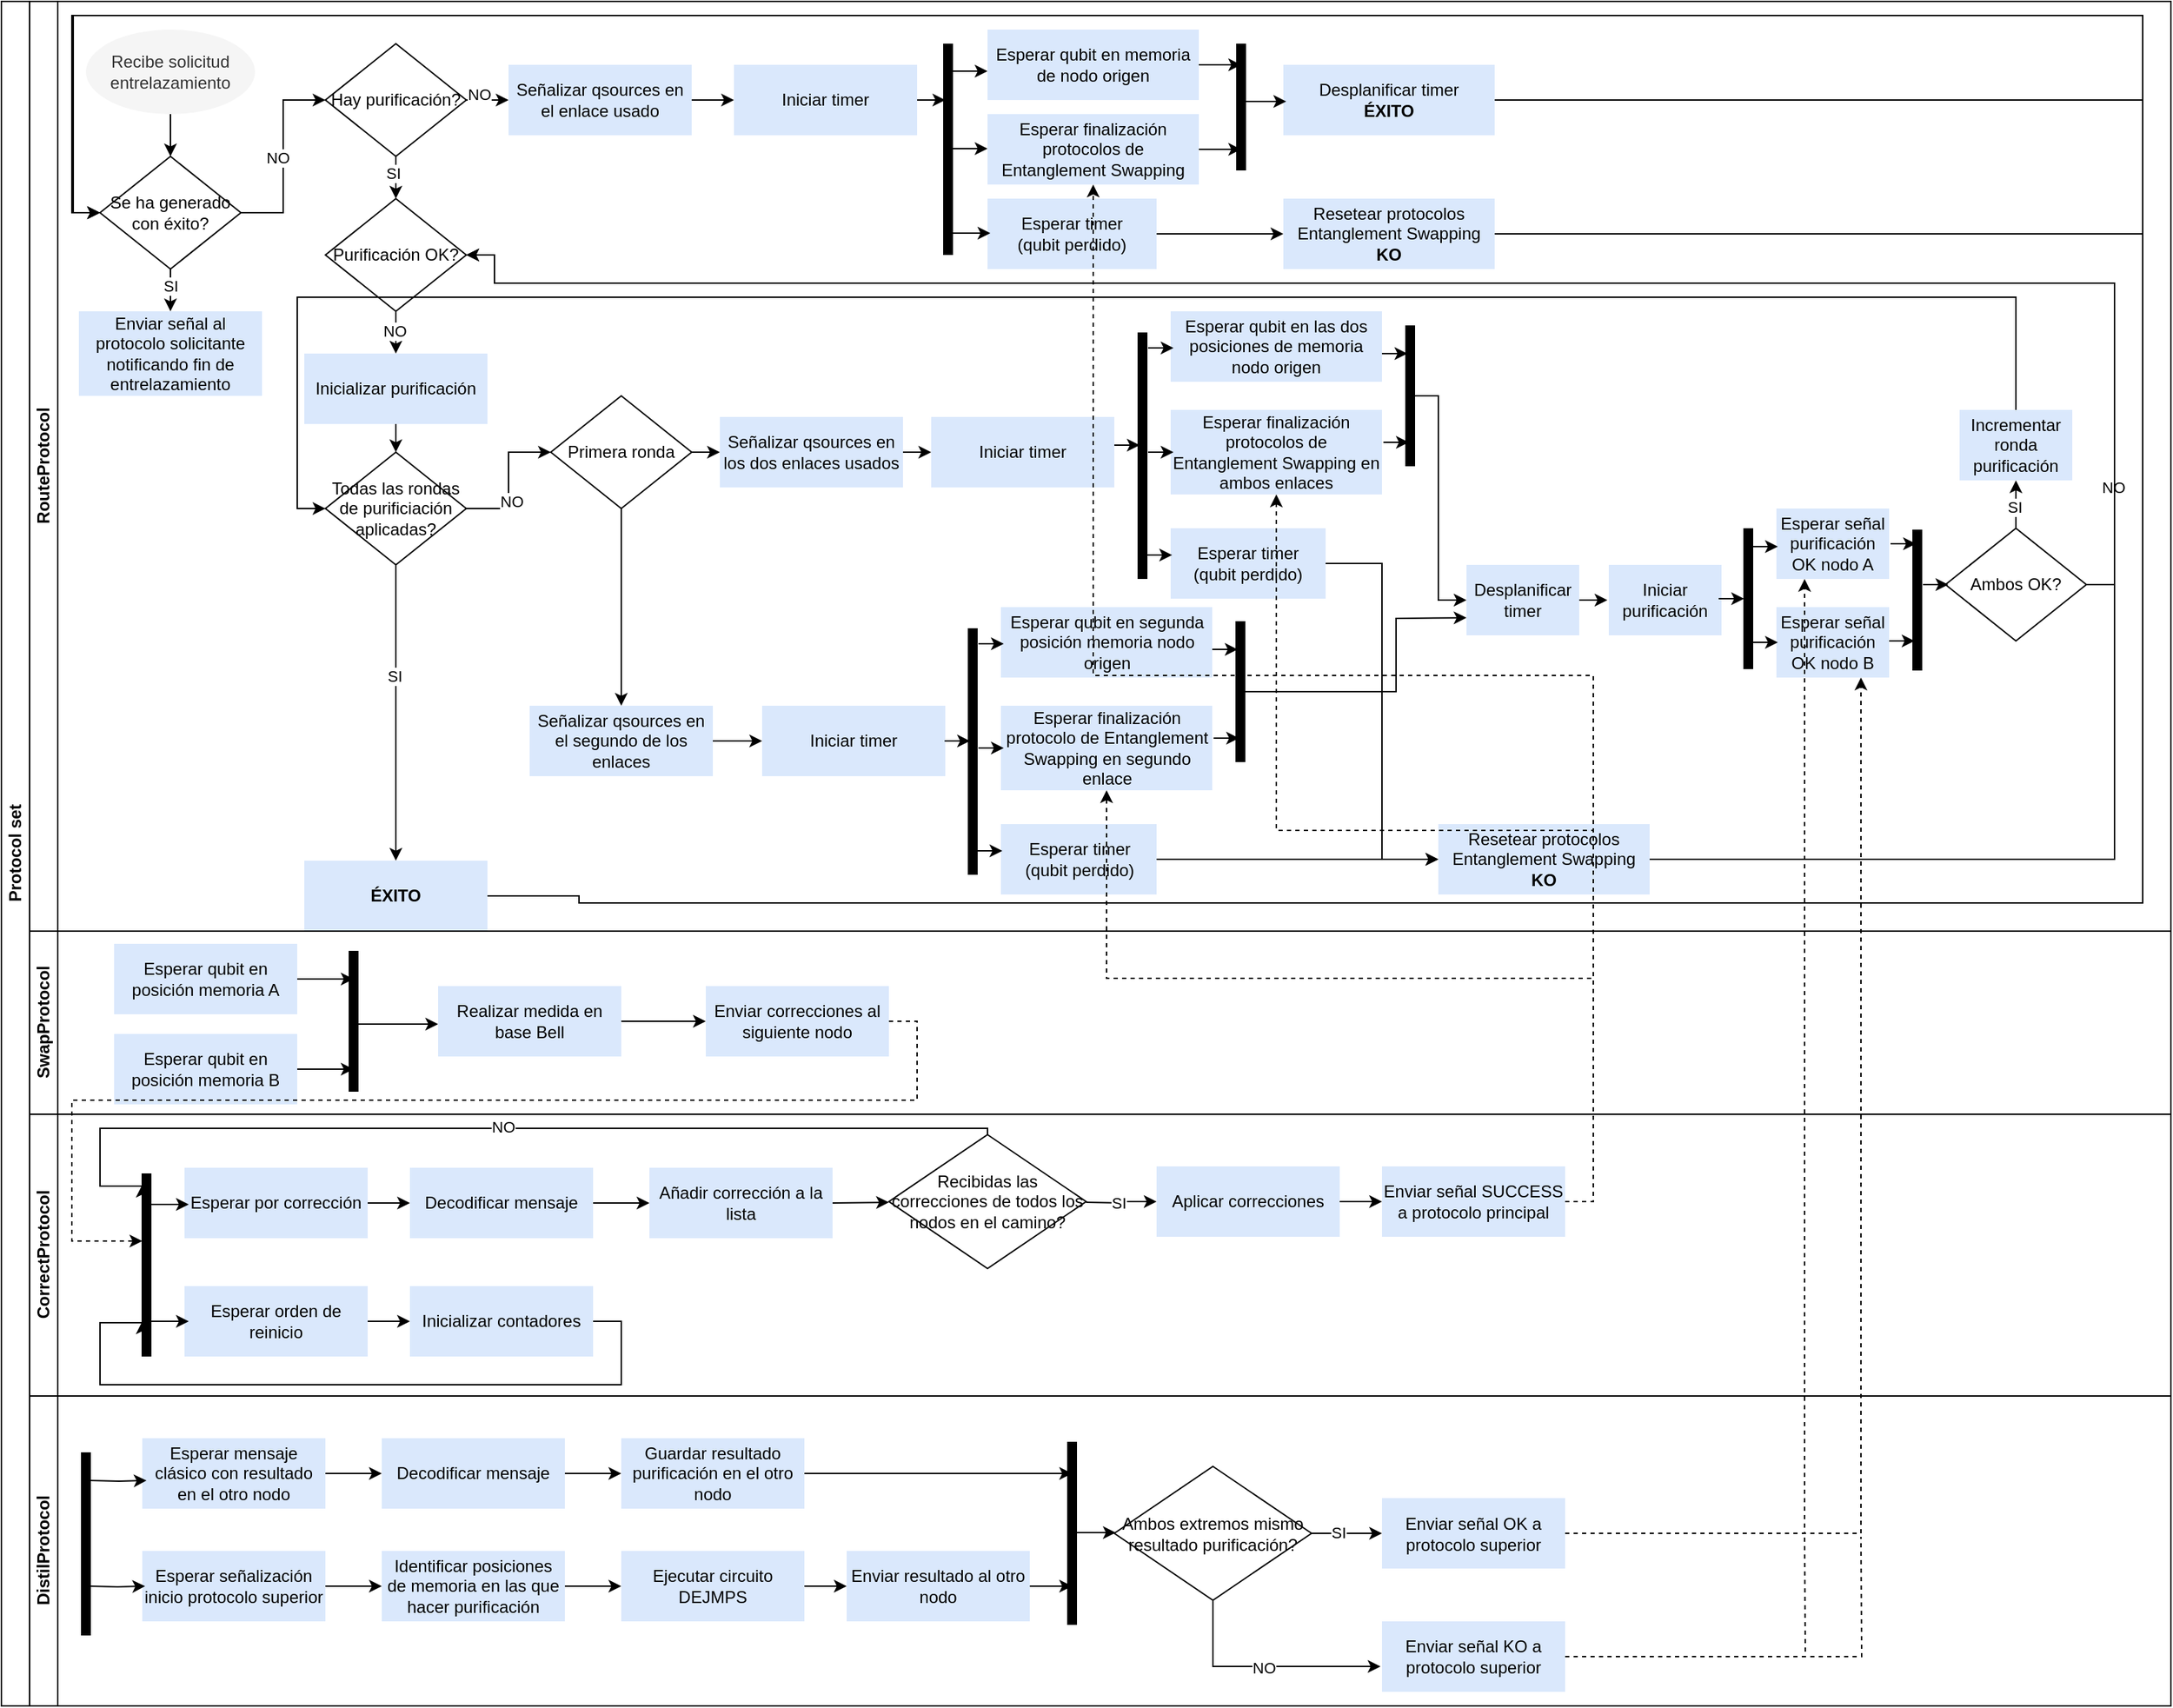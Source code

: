<mxfile version="24.2.5" type="device">
  <diagram id="prtHgNgQTEPvFCAcTncT" name="Page-1">
    <mxGraphModel dx="792" dy="436" grid="1" gridSize="10" guides="1" tooltips="1" connect="1" arrows="1" fold="1" page="1" pageScale="1" pageWidth="827" pageHeight="583" math="0" shadow="0">
      <root>
        <mxCell id="0" />
        <mxCell id="1" parent="0" />
        <mxCell id="dNxyNK7c78bLwvsdeMH5-19" value="Protocol set" style="swimlane;html=1;childLayout=stackLayout;resizeParent=1;resizeParentMax=0;horizontal=0;startSize=20;horizontalStack=0;" parent="1" vertex="1">
          <mxGeometry x="20" y="40" width="1540" height="1210" as="geometry" />
        </mxCell>
        <mxCell id="dNxyNK7c78bLwvsdeMH5-20" value="RouteProtocol" style="swimlane;html=1;startSize=20;horizontal=0;" parent="dNxyNK7c78bLwvsdeMH5-19" vertex="1">
          <mxGeometry x="20" width="1520" height="660" as="geometry" />
        </mxCell>
        <mxCell id="uxoR7KKcsmskzT3cxDC0-7" style="edgeStyle=orthogonalEdgeStyle;rounded=0;orthogonalLoop=1;jettySize=auto;html=1;exitX=0.5;exitY=1;exitDx=0;exitDy=0;entryX=0.5;entryY=0;entryDx=0;entryDy=0;" parent="dNxyNK7c78bLwvsdeMH5-20" source="uxoR7KKcsmskzT3cxDC0-2" target="uxoR7KKcsmskzT3cxDC0-3" edge="1">
          <mxGeometry relative="1" as="geometry" />
        </mxCell>
        <mxCell id="uxoR7KKcsmskzT3cxDC0-2" value="Recibe solicitud entrelazamiento" style="ellipse;whiteSpace=wrap;html=1;fillColor=#f5f5f5;fontColor=#333333;strokeColor=none;" parent="dNxyNK7c78bLwvsdeMH5-20" vertex="1">
          <mxGeometry x="40" y="20" width="120" height="60" as="geometry" />
        </mxCell>
        <mxCell id="uxoR7KKcsmskzT3cxDC0-8" style="edgeStyle=orthogonalEdgeStyle;rounded=0;orthogonalLoop=1;jettySize=auto;html=1;exitX=0.5;exitY=1;exitDx=0;exitDy=0;entryX=0.5;entryY=0;entryDx=0;entryDy=0;" parent="dNxyNK7c78bLwvsdeMH5-20" source="uxoR7KKcsmskzT3cxDC0-3" target="uxoR7KKcsmskzT3cxDC0-5" edge="1">
          <mxGeometry relative="1" as="geometry" />
        </mxCell>
        <mxCell id="uxoR7KKcsmskzT3cxDC0-10" value="SI" style="edgeLabel;html=1;align=center;verticalAlign=middle;resizable=0;points=[];" parent="uxoR7KKcsmskzT3cxDC0-8" vertex="1" connectable="0">
          <mxGeometry x="-0.2" relative="1" as="geometry">
            <mxPoint as="offset" />
          </mxGeometry>
        </mxCell>
        <mxCell id="uxoR7KKcsmskzT3cxDC0-12" style="edgeStyle=orthogonalEdgeStyle;rounded=0;orthogonalLoop=1;jettySize=auto;html=1;exitX=1;exitY=0.5;exitDx=0;exitDy=0;entryX=0;entryY=0.5;entryDx=0;entryDy=0;" parent="dNxyNK7c78bLwvsdeMH5-20" source="uxoR7KKcsmskzT3cxDC0-3" target="uxoR7KKcsmskzT3cxDC0-11" edge="1">
          <mxGeometry relative="1" as="geometry" />
        </mxCell>
        <mxCell id="YCYR--5UvWssGOz1ZPHV-1" value="NO" style="edgeLabel;html=1;align=center;verticalAlign=middle;resizable=0;points=[];" vertex="1" connectable="0" parent="uxoR7KKcsmskzT3cxDC0-12">
          <mxGeometry x="-0.014" y="4" relative="1" as="geometry">
            <mxPoint as="offset" />
          </mxGeometry>
        </mxCell>
        <mxCell id="uxoR7KKcsmskzT3cxDC0-3" value="Se ha generado con éxito?" style="rhombus;whiteSpace=wrap;html=1;fontFamily=Helvetica;fontSize=12;fontColor=#000000;align=center;" parent="dNxyNK7c78bLwvsdeMH5-20" vertex="1">
          <mxGeometry x="50" y="110" width="100" height="80" as="geometry" />
        </mxCell>
        <mxCell id="uxoR7KKcsmskzT3cxDC0-5" value="Enviar señal al protocolo solicitante notificando fin de entrelazamiento" style="rounded=0;whiteSpace=wrap;html=1;fillColor=#dae8fc;strokeColor=none;" parent="dNxyNK7c78bLwvsdeMH5-20" vertex="1">
          <mxGeometry x="35" y="220" width="130" height="60" as="geometry" />
        </mxCell>
        <mxCell id="uxoR7KKcsmskzT3cxDC0-14" style="edgeStyle=orthogonalEdgeStyle;rounded=0;orthogonalLoop=1;jettySize=auto;html=1;exitX=1;exitY=0.5;exitDx=0;exitDy=0;entryX=0;entryY=0.5;entryDx=0;entryDy=0;" parent="dNxyNK7c78bLwvsdeMH5-20" source="uxoR7KKcsmskzT3cxDC0-11" target="uxoR7KKcsmskzT3cxDC0-13" edge="1">
          <mxGeometry relative="1" as="geometry" />
        </mxCell>
        <mxCell id="uxoR7KKcsmskzT3cxDC0-15" value="NO" style="edgeLabel;html=1;align=center;verticalAlign=middle;resizable=0;points=[];" parent="uxoR7KKcsmskzT3cxDC0-14" vertex="1" connectable="0">
          <mxGeometry x="-0.4" y="4" relative="1" as="geometry">
            <mxPoint as="offset" />
          </mxGeometry>
        </mxCell>
        <mxCell id="uxoR7KKcsmskzT3cxDC0-60" style="edgeStyle=orthogonalEdgeStyle;rounded=0;orthogonalLoop=1;jettySize=auto;html=1;exitX=0.5;exitY=1;exitDx=0;exitDy=0;entryX=0.5;entryY=0;entryDx=0;entryDy=0;" parent="dNxyNK7c78bLwvsdeMH5-20" source="uxoR7KKcsmskzT3cxDC0-11" target="uxoR7KKcsmskzT3cxDC0-59" edge="1">
          <mxGeometry relative="1" as="geometry" />
        </mxCell>
        <mxCell id="uxoR7KKcsmskzT3cxDC0-61" value="SI" style="edgeLabel;html=1;align=center;verticalAlign=middle;resizable=0;points=[];" parent="uxoR7KKcsmskzT3cxDC0-60" vertex="1" connectable="0">
          <mxGeometry x="-0.2" y="-2" relative="1" as="geometry">
            <mxPoint as="offset" />
          </mxGeometry>
        </mxCell>
        <mxCell id="uxoR7KKcsmskzT3cxDC0-11" value="Hay purificación?" style="rhombus;whiteSpace=wrap;html=1;fontFamily=Helvetica;fontSize=12;fontColor=#000000;align=center;" parent="dNxyNK7c78bLwvsdeMH5-20" vertex="1">
          <mxGeometry x="210" y="30" width="100" height="80" as="geometry" />
        </mxCell>
        <mxCell id="uxoR7KKcsmskzT3cxDC0-48" style="edgeStyle=orthogonalEdgeStyle;rounded=0;orthogonalLoop=1;jettySize=auto;html=1;exitX=1;exitY=0.5;exitDx=0;exitDy=0;entryX=0;entryY=0.5;entryDx=0;entryDy=0;" parent="dNxyNK7c78bLwvsdeMH5-20" source="uxoR7KKcsmskzT3cxDC0-13" target="uxoR7KKcsmskzT3cxDC0-43" edge="1">
          <mxGeometry relative="1" as="geometry" />
        </mxCell>
        <mxCell id="uxoR7KKcsmskzT3cxDC0-13" value="Señalizar qsources en el enlace usado" style="rounded=0;whiteSpace=wrap;html=1;fillColor=#dae8fc;strokeColor=none;" parent="dNxyNK7c78bLwvsdeMH5-20" vertex="1">
          <mxGeometry x="340" y="45" width="130" height="50" as="geometry" />
        </mxCell>
        <mxCell id="uxoR7KKcsmskzT3cxDC0-51" style="edgeStyle=orthogonalEdgeStyle;rounded=0;orthogonalLoop=1;jettySize=auto;html=1;exitX=1;exitY=0.5;exitDx=0;exitDy=0;" parent="dNxyNK7c78bLwvsdeMH5-20" source="uxoR7KKcsmskzT3cxDC0-16" edge="1">
          <mxGeometry relative="1" as="geometry">
            <mxPoint x="860" y="45" as="targetPoint" />
          </mxGeometry>
        </mxCell>
        <mxCell id="uxoR7KKcsmskzT3cxDC0-16" value="Esperar qubit en memoria de nodo origen" style="rounded=0;whiteSpace=wrap;html=1;fillColor=#dae8fc;strokeColor=none;" parent="dNxyNK7c78bLwvsdeMH5-20" vertex="1">
          <mxGeometry x="680" y="20" width="150" height="50" as="geometry" />
        </mxCell>
        <mxCell id="uxoR7KKcsmskzT3cxDC0-52" style="edgeStyle=orthogonalEdgeStyle;rounded=0;orthogonalLoop=1;jettySize=auto;html=1;exitX=1;exitY=0.5;exitDx=0;exitDy=0;" parent="dNxyNK7c78bLwvsdeMH5-20" source="uxoR7KKcsmskzT3cxDC0-41" edge="1">
          <mxGeometry relative="1" as="geometry">
            <mxPoint x="860" y="105" as="targetPoint" />
          </mxGeometry>
        </mxCell>
        <mxCell id="uxoR7KKcsmskzT3cxDC0-41" value="Esperar finalización protocolos de Entanglement Swapping" style="rounded=0;whiteSpace=wrap;html=1;fillColor=#dae8fc;strokeColor=none;" parent="dNxyNK7c78bLwvsdeMH5-20" vertex="1">
          <mxGeometry x="680" y="80" width="150" height="50" as="geometry" />
        </mxCell>
        <mxCell id="uxoR7KKcsmskzT3cxDC0-46" style="edgeStyle=orthogonalEdgeStyle;rounded=0;orthogonalLoop=1;jettySize=auto;html=1;exitX=1;exitY=0.5;exitDx=0;exitDy=0;entryX=0;entryY=0.5;entryDx=0;entryDy=0;" parent="dNxyNK7c78bLwvsdeMH5-20" source="uxoR7KKcsmskzT3cxDC0-42" target="uxoR7KKcsmskzT3cxDC0-44" edge="1">
          <mxGeometry relative="1" as="geometry" />
        </mxCell>
        <mxCell id="uxoR7KKcsmskzT3cxDC0-42" value="Esperar timer&lt;div&gt;(qubit perdido)&lt;/div&gt;" style="rounded=0;whiteSpace=wrap;html=1;fillColor=#dae8fc;strokeColor=none;" parent="dNxyNK7c78bLwvsdeMH5-20" vertex="1">
          <mxGeometry x="680" y="140" width="120" height="50" as="geometry" />
        </mxCell>
        <mxCell id="uxoR7KKcsmskzT3cxDC0-55" style="edgeStyle=orthogonalEdgeStyle;rounded=0;orthogonalLoop=1;jettySize=auto;html=1;exitX=1;exitY=0.5;exitDx=0;exitDy=0;" parent="dNxyNK7c78bLwvsdeMH5-20" source="uxoR7KKcsmskzT3cxDC0-43" edge="1">
          <mxGeometry relative="1" as="geometry">
            <mxPoint x="650" y="70" as="targetPoint" />
          </mxGeometry>
        </mxCell>
        <mxCell id="uxoR7KKcsmskzT3cxDC0-43" value="Iniciar timer" style="rounded=0;whiteSpace=wrap;html=1;fillColor=#dae8fc;strokeColor=none;" parent="dNxyNK7c78bLwvsdeMH5-20" vertex="1">
          <mxGeometry x="500" y="45" width="130" height="50" as="geometry" />
        </mxCell>
        <mxCell id="uxoR7KKcsmskzT3cxDC0-45" style="edgeStyle=orthogonalEdgeStyle;rounded=0;orthogonalLoop=1;jettySize=auto;html=1;exitX=1;exitY=0.5;exitDx=0;exitDy=0;entryX=0;entryY=0.5;entryDx=0;entryDy=0;" parent="dNxyNK7c78bLwvsdeMH5-20" source="uxoR7KKcsmskzT3cxDC0-44" target="uxoR7KKcsmskzT3cxDC0-3" edge="1">
          <mxGeometry relative="1" as="geometry">
            <Array as="points">
              <mxPoint x="1500" y="165" />
              <mxPoint x="1500" y="10" />
              <mxPoint x="30" y="10" />
              <mxPoint x="30" y="150" />
            </Array>
          </mxGeometry>
        </mxCell>
        <mxCell id="uxoR7KKcsmskzT3cxDC0-44" value="Resetear protocolos Entanglement Swapping&lt;div&gt;&lt;b&gt;KO&lt;/b&gt;&lt;/div&gt;" style="rounded=0;whiteSpace=wrap;html=1;fillColor=#dae8fc;strokeColor=none;" parent="dNxyNK7c78bLwvsdeMH5-20" vertex="1">
          <mxGeometry x="890" y="140" width="150" height="50" as="geometry" />
        </mxCell>
        <mxCell id="uxoR7KKcsmskzT3cxDC0-49" style="edgeStyle=orthogonalEdgeStyle;rounded=0;orthogonalLoop=1;jettySize=auto;html=1;exitX=1;exitY=0.5;exitDx=0;exitDy=0;entryX=0;entryY=0.5;entryDx=0;entryDy=0;" parent="dNxyNK7c78bLwvsdeMH5-20" source="uxoR7KKcsmskzT3cxDC0-47" target="uxoR7KKcsmskzT3cxDC0-3" edge="1">
          <mxGeometry relative="1" as="geometry">
            <Array as="points">
              <mxPoint x="1500" y="70" />
              <mxPoint x="1500" y="10" />
              <mxPoint x="30" y="10" />
              <mxPoint x="30" y="150" />
            </Array>
          </mxGeometry>
        </mxCell>
        <mxCell id="uxoR7KKcsmskzT3cxDC0-47" value="Desplanificar timer&lt;div&gt;&lt;b&gt;ÉXITO&lt;/b&gt;&lt;/div&gt;" style="rounded=0;whiteSpace=wrap;html=1;fillColor=#dae8fc;strokeColor=none;" parent="dNxyNK7c78bLwvsdeMH5-20" vertex="1">
          <mxGeometry x="890" y="45" width="150" height="50" as="geometry" />
        </mxCell>
        <mxCell id="uxoR7KKcsmskzT3cxDC0-50" value="" style="endArrow=none;html=1;rounded=0;strokeWidth=7;" parent="dNxyNK7c78bLwvsdeMH5-20" edge="1">
          <mxGeometry width="50" height="50" relative="1" as="geometry">
            <mxPoint x="860" y="120" as="sourcePoint" />
            <mxPoint x="860" y="30" as="targetPoint" />
          </mxGeometry>
        </mxCell>
        <mxCell id="uxoR7KKcsmskzT3cxDC0-54" value="" style="endArrow=none;html=1;rounded=0;strokeWidth=7;" parent="dNxyNK7c78bLwvsdeMH5-20" edge="1">
          <mxGeometry width="50" height="50" relative="1" as="geometry">
            <mxPoint x="652" y="180" as="sourcePoint" />
            <mxPoint x="652" y="30" as="targetPoint" />
          </mxGeometry>
        </mxCell>
        <mxCell id="uxoR7KKcsmskzT3cxDC0-57" style="edgeStyle=orthogonalEdgeStyle;rounded=0;orthogonalLoop=1;jettySize=auto;html=1;exitX=1;exitY=0.5;exitDx=0;exitDy=0;" parent="dNxyNK7c78bLwvsdeMH5-20" edge="1">
          <mxGeometry relative="1" as="geometry">
            <mxPoint x="680" y="49.5" as="targetPoint" />
            <mxPoint x="650" y="49.5" as="sourcePoint" />
          </mxGeometry>
        </mxCell>
        <mxCell id="uxoR7KKcsmskzT3cxDC0-56" style="edgeStyle=orthogonalEdgeStyle;rounded=0;orthogonalLoop=1;jettySize=auto;html=1;exitX=1;exitY=0.5;exitDx=0;exitDy=0;" parent="dNxyNK7c78bLwvsdeMH5-20" edge="1">
          <mxGeometry relative="1" as="geometry">
            <mxPoint x="680" y="104.5" as="targetPoint" />
            <mxPoint x="650" y="104.5" as="sourcePoint" />
          </mxGeometry>
        </mxCell>
        <mxCell id="uxoR7KKcsmskzT3cxDC0-63" style="edgeStyle=orthogonalEdgeStyle;rounded=0;orthogonalLoop=1;jettySize=auto;html=1;exitX=0.5;exitY=1;exitDx=0;exitDy=0;entryX=0.5;entryY=0;entryDx=0;entryDy=0;" parent="dNxyNK7c78bLwvsdeMH5-20" source="uxoR7KKcsmskzT3cxDC0-59" target="uxoR7KKcsmskzT3cxDC0-62" edge="1">
          <mxGeometry relative="1" as="geometry" />
        </mxCell>
        <mxCell id="uxoR7KKcsmskzT3cxDC0-64" value="NO" style="edgeLabel;html=1;align=center;verticalAlign=middle;resizable=0;points=[];" parent="uxoR7KKcsmskzT3cxDC0-63" vertex="1" connectable="0">
          <mxGeometry x="-0.067" y="-1" relative="1" as="geometry">
            <mxPoint as="offset" />
          </mxGeometry>
        </mxCell>
        <mxCell id="uxoR7KKcsmskzT3cxDC0-59" value="Purificación OK?" style="rhombus;whiteSpace=wrap;html=1;fontFamily=Helvetica;fontSize=12;fontColor=#000000;align=center;" parent="dNxyNK7c78bLwvsdeMH5-20" vertex="1">
          <mxGeometry x="210" y="140" width="100" height="80" as="geometry" />
        </mxCell>
        <mxCell id="uxoR7KKcsmskzT3cxDC0-70" style="edgeStyle=orthogonalEdgeStyle;rounded=0;orthogonalLoop=1;jettySize=auto;html=1;exitX=0.5;exitY=1;exitDx=0;exitDy=0;entryX=0.5;entryY=0;entryDx=0;entryDy=0;" parent="dNxyNK7c78bLwvsdeMH5-20" source="uxoR7KKcsmskzT3cxDC0-62" target="uxoR7KKcsmskzT3cxDC0-65" edge="1">
          <mxGeometry relative="1" as="geometry" />
        </mxCell>
        <mxCell id="uxoR7KKcsmskzT3cxDC0-62" value="Inicializar purificación" style="rounded=0;whiteSpace=wrap;html=1;fillColor=#dae8fc;strokeColor=none;" parent="dNxyNK7c78bLwvsdeMH5-20" vertex="1">
          <mxGeometry x="195" y="250" width="130" height="50" as="geometry" />
        </mxCell>
        <mxCell id="uxoR7KKcsmskzT3cxDC0-72" style="edgeStyle=orthogonalEdgeStyle;rounded=0;orthogonalLoop=1;jettySize=auto;html=1;exitX=1;exitY=0.5;exitDx=0;exitDy=0;entryX=0;entryY=0.5;entryDx=0;entryDy=0;" parent="dNxyNK7c78bLwvsdeMH5-20" source="uxoR7KKcsmskzT3cxDC0-65" target="uxoR7KKcsmskzT3cxDC0-71" edge="1">
          <mxGeometry relative="1" as="geometry" />
        </mxCell>
        <mxCell id="uxoR7KKcsmskzT3cxDC0-73" value="NO" style="edgeLabel;html=1;align=center;verticalAlign=middle;resizable=0;points=[];" parent="uxoR7KKcsmskzT3cxDC0-72" vertex="1" connectable="0">
          <mxGeometry x="-0.297" y="-2" relative="1" as="geometry">
            <mxPoint as="offset" />
          </mxGeometry>
        </mxCell>
        <mxCell id="uxoR7KKcsmskzT3cxDC0-65" value="Todas las rondas de purificiación aplicadas?" style="rhombus;whiteSpace=wrap;html=1;fontFamily=Helvetica;fontSize=12;fontColor=#000000;align=center;" parent="dNxyNK7c78bLwvsdeMH5-20" vertex="1">
          <mxGeometry x="210" y="320" width="100" height="80" as="geometry" />
        </mxCell>
        <mxCell id="uxoR7KKcsmskzT3cxDC0-160" style="edgeStyle=orthogonalEdgeStyle;rounded=0;orthogonalLoop=1;jettySize=auto;html=1;exitX=1;exitY=0.5;exitDx=0;exitDy=0;entryX=0;entryY=0.5;entryDx=0;entryDy=0;" parent="dNxyNK7c78bLwvsdeMH5-20" source="uxoR7KKcsmskzT3cxDC0-71" target="uxoR7KKcsmskzT3cxDC0-75" edge="1">
          <mxGeometry relative="1" as="geometry" />
        </mxCell>
        <mxCell id="uxoR7KKcsmskzT3cxDC0-162" style="edgeStyle=orthogonalEdgeStyle;rounded=0;orthogonalLoop=1;jettySize=auto;html=1;exitX=0.5;exitY=1;exitDx=0;exitDy=0;entryX=0.5;entryY=0;entryDx=0;entryDy=0;" parent="dNxyNK7c78bLwvsdeMH5-20" source="uxoR7KKcsmskzT3cxDC0-71" target="uxoR7KKcsmskzT3cxDC0-147" edge="1">
          <mxGeometry relative="1" as="geometry" />
        </mxCell>
        <mxCell id="uxoR7KKcsmskzT3cxDC0-71" value="Primera ronda" style="rhombus;whiteSpace=wrap;html=1;fontFamily=Helvetica;fontSize=12;fontColor=#000000;align=center;" parent="dNxyNK7c78bLwvsdeMH5-20" vertex="1">
          <mxGeometry x="370" y="280" width="100" height="80" as="geometry" />
        </mxCell>
        <mxCell id="uxoR7KKcsmskzT3cxDC0-161" style="edgeStyle=orthogonalEdgeStyle;rounded=0;orthogonalLoop=1;jettySize=auto;html=1;exitX=1;exitY=0.5;exitDx=0;exitDy=0;entryX=0;entryY=0.5;entryDx=0;entryDy=0;" parent="dNxyNK7c78bLwvsdeMH5-20" source="uxoR7KKcsmskzT3cxDC0-75" target="uxoR7KKcsmskzT3cxDC0-79" edge="1">
          <mxGeometry relative="1" as="geometry" />
        </mxCell>
        <mxCell id="uxoR7KKcsmskzT3cxDC0-75" value="Señalizar qsources en los dos enlaces usados" style="rounded=0;whiteSpace=wrap;html=1;fillColor=#dae8fc;strokeColor=none;" parent="dNxyNK7c78bLwvsdeMH5-20" vertex="1">
          <mxGeometry x="490" y="295" width="130" height="50" as="geometry" />
        </mxCell>
        <mxCell id="uxoR7KKcsmskzT3cxDC0-76" value="Esperar qubit en las dos posiciones de memoria nodo origen" style="rounded=0;whiteSpace=wrap;html=1;fillColor=#dae8fc;strokeColor=none;" parent="dNxyNK7c78bLwvsdeMH5-20" vertex="1">
          <mxGeometry x="810" y="220" width="150" height="50" as="geometry" />
        </mxCell>
        <mxCell id="uxoR7KKcsmskzT3cxDC0-77" value="Esperar finalización protocolos de Entanglement Swapping en ambos enlaces" style="rounded=0;whiteSpace=wrap;html=1;fillColor=#dae8fc;strokeColor=none;" parent="dNxyNK7c78bLwvsdeMH5-20" vertex="1">
          <mxGeometry x="810" y="290" width="150" height="60" as="geometry" />
        </mxCell>
        <mxCell id="uxoR7KKcsmskzT3cxDC0-187" style="edgeStyle=orthogonalEdgeStyle;rounded=0;orthogonalLoop=1;jettySize=auto;html=1;exitX=1;exitY=0.5;exitDx=0;exitDy=0;entryX=0;entryY=0.5;entryDx=0;entryDy=0;" parent="dNxyNK7c78bLwvsdeMH5-20" source="uxoR7KKcsmskzT3cxDC0-78" target="uxoR7KKcsmskzT3cxDC0-184" edge="1">
          <mxGeometry relative="1" as="geometry">
            <mxPoint x="940" y="610" as="targetPoint" />
          </mxGeometry>
        </mxCell>
        <mxCell id="uxoR7KKcsmskzT3cxDC0-78" value="Esperar timer&lt;div&gt;(qubit perdido)&lt;/div&gt;" style="rounded=0;whiteSpace=wrap;html=1;fillColor=#dae8fc;strokeColor=none;" parent="dNxyNK7c78bLwvsdeMH5-20" vertex="1">
          <mxGeometry x="810" y="374" width="110" height="50" as="geometry" />
        </mxCell>
        <mxCell id="uxoR7KKcsmskzT3cxDC0-79" value="Iniciar timer" style="rounded=0;whiteSpace=wrap;html=1;fillColor=#dae8fc;strokeColor=none;" parent="dNxyNK7c78bLwvsdeMH5-20" vertex="1">
          <mxGeometry x="640" y="295" width="130" height="50" as="geometry" />
        </mxCell>
        <mxCell id="uxoR7KKcsmskzT3cxDC0-80" value="" style="endArrow=none;html=1;rounded=0;strokeWidth=7;" parent="dNxyNK7c78bLwvsdeMH5-20" edge="1">
          <mxGeometry width="50" height="50" relative="1" as="geometry">
            <mxPoint x="790" y="410" as="sourcePoint" />
            <mxPoint x="790" y="235" as="targetPoint" />
          </mxGeometry>
        </mxCell>
        <mxCell id="uxoR7KKcsmskzT3cxDC0-86" value="" style="endArrow=none;html=1;rounded=0;strokeWidth=7;" parent="dNxyNK7c78bLwvsdeMH5-20" edge="1">
          <mxGeometry width="50" height="50" relative="1" as="geometry">
            <mxPoint x="980" y="330" as="sourcePoint" />
            <mxPoint x="980" y="230" as="targetPoint" />
          </mxGeometry>
        </mxCell>
        <mxCell id="uxoR7KKcsmskzT3cxDC0-189" style="edgeStyle=orthogonalEdgeStyle;rounded=0;orthogonalLoop=1;jettySize=auto;html=1;exitX=1;exitY=0.5;exitDx=0;exitDy=0;" parent="dNxyNK7c78bLwvsdeMH5-20" source="uxoR7KKcsmskzT3cxDC0-90" edge="1">
          <mxGeometry relative="1" as="geometry">
            <mxPoint x="1120" y="425" as="targetPoint" />
          </mxGeometry>
        </mxCell>
        <mxCell id="uxoR7KKcsmskzT3cxDC0-90" value="Desplanificar timer" style="rounded=0;whiteSpace=wrap;html=1;fillColor=#dae8fc;strokeColor=none;" parent="dNxyNK7c78bLwvsdeMH5-20" vertex="1">
          <mxGeometry x="1020" y="400" width="80" height="50" as="geometry" />
        </mxCell>
        <mxCell id="uxoR7KKcsmskzT3cxDC0-91" value="Iniciar purificación" style="rounded=0;whiteSpace=wrap;html=1;fillColor=#dae8fc;strokeColor=none;" parent="dNxyNK7c78bLwvsdeMH5-20" vertex="1">
          <mxGeometry x="1121" y="400" width="80" height="50" as="geometry" />
        </mxCell>
        <mxCell id="uxoR7KKcsmskzT3cxDC0-163" style="edgeStyle=orthogonalEdgeStyle;rounded=0;orthogonalLoop=1;jettySize=auto;html=1;exitX=1;exitY=0.5;exitDx=0;exitDy=0;entryX=0;entryY=0.5;entryDx=0;entryDy=0;" parent="dNxyNK7c78bLwvsdeMH5-20" source="uxoR7KKcsmskzT3cxDC0-147" target="uxoR7KKcsmskzT3cxDC0-148" edge="1">
          <mxGeometry relative="1" as="geometry" />
        </mxCell>
        <mxCell id="uxoR7KKcsmskzT3cxDC0-147" value="Señalizar qsources en el segundo de los enlaces" style="rounded=0;whiteSpace=wrap;html=1;fillColor=#dae8fc;strokeColor=none;" parent="dNxyNK7c78bLwvsdeMH5-20" vertex="1">
          <mxGeometry x="355" y="500" width="130" height="50" as="geometry" />
        </mxCell>
        <mxCell id="uxoR7KKcsmskzT3cxDC0-148" value="Iniciar timer" style="rounded=0;whiteSpace=wrap;html=1;fillColor=#dae8fc;strokeColor=none;" parent="dNxyNK7c78bLwvsdeMH5-20" vertex="1">
          <mxGeometry x="520" y="500" width="130" height="50" as="geometry" />
        </mxCell>
        <mxCell id="uxoR7KKcsmskzT3cxDC0-149" value="Esperar qubit en segunda posición memoria nodo origen" style="rounded=0;whiteSpace=wrap;html=1;fillColor=#dae8fc;strokeColor=none;" parent="dNxyNK7c78bLwvsdeMH5-20" vertex="1">
          <mxGeometry x="689.5" y="430" width="150" height="50" as="geometry" />
        </mxCell>
        <mxCell id="uxoR7KKcsmskzT3cxDC0-150" value="Esperar finalización protocolo de Entanglement Swapping en segundo enlace" style="rounded=0;whiteSpace=wrap;html=1;fillColor=#dae8fc;strokeColor=none;" parent="dNxyNK7c78bLwvsdeMH5-20" vertex="1">
          <mxGeometry x="689.5" y="500" width="150" height="60" as="geometry" />
        </mxCell>
        <mxCell id="uxoR7KKcsmskzT3cxDC0-186" style="edgeStyle=orthogonalEdgeStyle;rounded=0;orthogonalLoop=1;jettySize=auto;html=1;exitX=1;exitY=0.5;exitDx=0;exitDy=0;entryX=0;entryY=0.5;entryDx=0;entryDy=0;" parent="dNxyNK7c78bLwvsdeMH5-20" source="uxoR7KKcsmskzT3cxDC0-151" target="uxoR7KKcsmskzT3cxDC0-184" edge="1">
          <mxGeometry relative="1" as="geometry" />
        </mxCell>
        <mxCell id="uxoR7KKcsmskzT3cxDC0-151" value="&lt;div&gt;Esperar timer&lt;/div&gt;(qubit perdido)" style="rounded=0;whiteSpace=wrap;html=1;fillColor=#dae8fc;strokeColor=none;" parent="dNxyNK7c78bLwvsdeMH5-20" vertex="1">
          <mxGeometry x="689.5" y="584" width="110.5" height="50" as="geometry" />
        </mxCell>
        <mxCell id="uxoR7KKcsmskzT3cxDC0-152" value="" style="endArrow=none;html=1;rounded=0;strokeWidth=7;" parent="dNxyNK7c78bLwvsdeMH5-20" edge="1">
          <mxGeometry width="50" height="50" relative="1" as="geometry">
            <mxPoint x="669.5" y="620" as="sourcePoint" />
            <mxPoint x="669.5" y="445" as="targetPoint" />
          </mxGeometry>
        </mxCell>
        <mxCell id="uxoR7KKcsmskzT3cxDC0-153" value="" style="endArrow=none;html=1;rounded=0;strokeWidth=7;edgeStyle=orthogonalEdgeStyle;" parent="dNxyNK7c78bLwvsdeMH5-20" edge="1">
          <mxGeometry width="50" height="50" relative="1" as="geometry">
            <mxPoint x="859.5" y="540" as="sourcePoint" />
            <mxPoint x="859.5" y="440" as="targetPoint" />
          </mxGeometry>
        </mxCell>
        <mxCell id="uxoR7KKcsmskzT3cxDC0-154" style="edgeStyle=orthogonalEdgeStyle;rounded=0;orthogonalLoop=1;jettySize=auto;html=1;" parent="dNxyNK7c78bLwvsdeMH5-20" edge="1">
          <mxGeometry relative="1" as="geometry">
            <mxPoint x="667.5" y="524.5" as="targetPoint" />
            <mxPoint x="649.5" y="525" as="sourcePoint" />
          </mxGeometry>
        </mxCell>
        <mxCell id="uxoR7KKcsmskzT3cxDC0-155" style="edgeStyle=orthogonalEdgeStyle;rounded=0;orthogonalLoop=1;jettySize=auto;html=1;" parent="dNxyNK7c78bLwvsdeMH5-20" edge="1">
          <mxGeometry relative="1" as="geometry">
            <mxPoint x="691.5" y="529.5" as="targetPoint" />
            <mxPoint x="673.5" y="530" as="sourcePoint" />
          </mxGeometry>
        </mxCell>
        <mxCell id="uxoR7KKcsmskzT3cxDC0-156" style="edgeStyle=orthogonalEdgeStyle;rounded=0;orthogonalLoop=1;jettySize=auto;html=1;" parent="dNxyNK7c78bLwvsdeMH5-20" edge="1">
          <mxGeometry relative="1" as="geometry">
            <mxPoint x="691.5" y="455.5" as="targetPoint" />
            <mxPoint x="673.5" y="456" as="sourcePoint" />
          </mxGeometry>
        </mxCell>
        <mxCell id="uxoR7KKcsmskzT3cxDC0-157" style="edgeStyle=orthogonalEdgeStyle;rounded=0;orthogonalLoop=1;jettySize=auto;html=1;" parent="dNxyNK7c78bLwvsdeMH5-20" edge="1">
          <mxGeometry relative="1" as="geometry">
            <mxPoint x="690.5" y="602.5" as="targetPoint" />
            <mxPoint x="672.5" y="603" as="sourcePoint" />
          </mxGeometry>
        </mxCell>
        <mxCell id="uxoR7KKcsmskzT3cxDC0-158" style="edgeStyle=orthogonalEdgeStyle;rounded=0;orthogonalLoop=1;jettySize=auto;html=1;" parent="dNxyNK7c78bLwvsdeMH5-20" edge="1">
          <mxGeometry relative="1" as="geometry">
            <mxPoint x="857.5" y="459.5" as="targetPoint" />
            <mxPoint x="839.5" y="460" as="sourcePoint" />
          </mxGeometry>
        </mxCell>
        <mxCell id="uxoR7KKcsmskzT3cxDC0-159" style="edgeStyle=orthogonalEdgeStyle;rounded=0;orthogonalLoop=1;jettySize=auto;html=1;" parent="dNxyNK7c78bLwvsdeMH5-20" edge="1">
          <mxGeometry relative="1" as="geometry">
            <mxPoint x="858.5" y="522.5" as="targetPoint" />
            <mxPoint x="840.5" y="523" as="sourcePoint" />
          </mxGeometry>
        </mxCell>
        <mxCell id="uxoR7KKcsmskzT3cxDC0-66" value="&lt;b&gt;ÉXITO&lt;/b&gt;" style="rounded=0;whiteSpace=wrap;html=1;fillColor=#dae8fc;strokeColor=none;" parent="dNxyNK7c78bLwvsdeMH5-20" vertex="1">
          <mxGeometry x="195" y="610" width="130" height="50" as="geometry" />
        </mxCell>
        <mxCell id="uxoR7KKcsmskzT3cxDC0-68" style="edgeStyle=orthogonalEdgeStyle;rounded=0;orthogonalLoop=1;jettySize=auto;html=1;exitX=0.5;exitY=1;exitDx=0;exitDy=0;entryX=0.5;entryY=0;entryDx=0;entryDy=0;" parent="dNxyNK7c78bLwvsdeMH5-20" source="uxoR7KKcsmskzT3cxDC0-65" target="uxoR7KKcsmskzT3cxDC0-66" edge="1">
          <mxGeometry relative="1" as="geometry" />
        </mxCell>
        <mxCell id="uxoR7KKcsmskzT3cxDC0-69" value="SI" style="edgeLabel;html=1;align=center;verticalAlign=middle;resizable=0;points=[];" parent="uxoR7KKcsmskzT3cxDC0-68" vertex="1" connectable="0">
          <mxGeometry x="-0.25" y="-1" relative="1" as="geometry">
            <mxPoint as="offset" />
          </mxGeometry>
        </mxCell>
        <mxCell id="uxoR7KKcsmskzT3cxDC0-67" style="edgeStyle=orthogonalEdgeStyle;rounded=0;orthogonalLoop=1;jettySize=auto;html=1;exitX=1;exitY=0.5;exitDx=0;exitDy=0;entryX=0;entryY=0.5;entryDx=0;entryDy=0;" parent="dNxyNK7c78bLwvsdeMH5-20" source="uxoR7KKcsmskzT3cxDC0-66" target="uxoR7KKcsmskzT3cxDC0-3" edge="1">
          <mxGeometry relative="1" as="geometry">
            <mxPoint x="30" y="160" as="targetPoint" />
            <mxPoint x="460" y="370" as="sourcePoint" />
            <Array as="points">
              <mxPoint x="390" y="635" />
              <mxPoint x="390" y="640" />
              <mxPoint x="1500" y="640" />
              <mxPoint x="1500" y="10" />
              <mxPoint x="31" y="10" />
              <mxPoint x="31" y="150" />
            </Array>
          </mxGeometry>
        </mxCell>
        <mxCell id="uxoR7KKcsmskzT3cxDC0-166" value="" style="endArrow=classic;html=1;rounded=0;entryX=0;entryY=0.75;entryDx=0;entryDy=0;" parent="dNxyNK7c78bLwvsdeMH5-20" target="uxoR7KKcsmskzT3cxDC0-90" edge="1">
          <mxGeometry width="50" height="50" relative="1" as="geometry">
            <mxPoint x="860" y="490" as="sourcePoint" />
            <mxPoint x="950" y="610" as="targetPoint" />
            <Array as="points">
              <mxPoint x="930" y="490" />
              <mxPoint x="970" y="490" />
              <mxPoint x="970" y="438" />
            </Array>
          </mxGeometry>
        </mxCell>
        <mxCell id="uxoR7KKcsmskzT3cxDC0-167" value="Esperar señal purificación OK nodo A" style="rounded=0;whiteSpace=wrap;html=1;fillColor=#dae8fc;strokeColor=none;" parent="dNxyNK7c78bLwvsdeMH5-20" vertex="1">
          <mxGeometry x="1240" y="360" width="80" height="50" as="geometry" />
        </mxCell>
        <mxCell id="uxoR7KKcsmskzT3cxDC0-168" value="Esperar señal purificación OK nodo B" style="rounded=0;whiteSpace=wrap;html=1;fillColor=#dae8fc;strokeColor=none;" parent="dNxyNK7c78bLwvsdeMH5-20" vertex="1">
          <mxGeometry x="1240" y="430" width="80" height="50" as="geometry" />
        </mxCell>
        <mxCell id="uxoR7KKcsmskzT3cxDC0-169" value="" style="endArrow=none;html=1;rounded=0;strokeWidth=7;" parent="dNxyNK7c78bLwvsdeMH5-20" edge="1">
          <mxGeometry width="50" height="50" relative="1" as="geometry">
            <mxPoint x="1220" y="474" as="sourcePoint" />
            <mxPoint x="1220" y="374" as="targetPoint" />
          </mxGeometry>
        </mxCell>
        <mxCell id="uxoR7KKcsmskzT3cxDC0-170" value="" style="endArrow=none;html=1;rounded=0;strokeWidth=7;" parent="dNxyNK7c78bLwvsdeMH5-20" edge="1">
          <mxGeometry width="50" height="50" relative="1" as="geometry">
            <mxPoint x="1340" y="475" as="sourcePoint" />
            <mxPoint x="1340" y="375" as="targetPoint" />
          </mxGeometry>
        </mxCell>
        <mxCell id="uxoR7KKcsmskzT3cxDC0-173" style="edgeStyle=orthogonalEdgeStyle;rounded=0;orthogonalLoop=1;jettySize=auto;html=1;exitX=0.5;exitY=0;exitDx=0;exitDy=0;entryX=0.5;entryY=1;entryDx=0;entryDy=0;" parent="dNxyNK7c78bLwvsdeMH5-20" source="uxoR7KKcsmskzT3cxDC0-171" target="uxoR7KKcsmskzT3cxDC0-172" edge="1">
          <mxGeometry relative="1" as="geometry" />
        </mxCell>
        <mxCell id="uxoR7KKcsmskzT3cxDC0-174" value="SI" style="edgeLabel;html=1;align=center;verticalAlign=middle;resizable=0;points=[];" parent="uxoR7KKcsmskzT3cxDC0-173" vertex="1" connectable="0">
          <mxGeometry x="-0.118" y="1" relative="1" as="geometry">
            <mxPoint as="offset" />
          </mxGeometry>
        </mxCell>
        <mxCell id="uxoR7KKcsmskzT3cxDC0-176" style="edgeStyle=orthogonalEdgeStyle;rounded=0;orthogonalLoop=1;jettySize=auto;html=1;exitX=1;exitY=0.5;exitDx=0;exitDy=0;entryX=1;entryY=0.5;entryDx=0;entryDy=0;" parent="dNxyNK7c78bLwvsdeMH5-20" source="uxoR7KKcsmskzT3cxDC0-171" target="uxoR7KKcsmskzT3cxDC0-59" edge="1">
          <mxGeometry relative="1" as="geometry">
            <Array as="points">
              <mxPoint x="1480" y="414" />
              <mxPoint x="1480" y="200" />
              <mxPoint x="330" y="200" />
              <mxPoint x="330" y="180" />
            </Array>
          </mxGeometry>
        </mxCell>
        <mxCell id="uxoR7KKcsmskzT3cxDC0-177" value="NO" style="edgeLabel;html=1;align=center;verticalAlign=middle;resizable=0;points=[];" parent="uxoR7KKcsmskzT3cxDC0-176" vertex="1" connectable="0">
          <mxGeometry x="-0.874" y="1" relative="1" as="geometry">
            <mxPoint as="offset" />
          </mxGeometry>
        </mxCell>
        <mxCell id="uxoR7KKcsmskzT3cxDC0-171" value="Ambos OK?" style="rhombus;whiteSpace=wrap;html=1;fontFamily=Helvetica;fontSize=12;fontColor=#000000;align=center;" parent="dNxyNK7c78bLwvsdeMH5-20" vertex="1">
          <mxGeometry x="1360" y="374" width="100" height="80" as="geometry" />
        </mxCell>
        <mxCell id="uxoR7KKcsmskzT3cxDC0-175" style="edgeStyle=orthogonalEdgeStyle;rounded=0;orthogonalLoop=1;jettySize=auto;html=1;exitX=0.5;exitY=0;exitDx=0;exitDy=0;entryX=0;entryY=0.5;entryDx=0;entryDy=0;" parent="dNxyNK7c78bLwvsdeMH5-20" source="uxoR7KKcsmskzT3cxDC0-172" target="uxoR7KKcsmskzT3cxDC0-65" edge="1">
          <mxGeometry relative="1" as="geometry">
            <Array as="points">
              <mxPoint x="1410" y="210" />
              <mxPoint x="190" y="210" />
              <mxPoint x="190" y="360" />
            </Array>
          </mxGeometry>
        </mxCell>
        <mxCell id="uxoR7KKcsmskzT3cxDC0-172" value="Incrementar ronda purificación" style="rounded=0;whiteSpace=wrap;html=1;fillColor=#dae8fc;strokeColor=none;" parent="dNxyNK7c78bLwvsdeMH5-20" vertex="1">
          <mxGeometry x="1370" y="290" width="80" height="50" as="geometry" />
        </mxCell>
        <mxCell id="uxoR7KKcsmskzT3cxDC0-188" style="edgeStyle=orthogonalEdgeStyle;rounded=0;orthogonalLoop=1;jettySize=auto;html=1;exitX=1;exitY=0.5;exitDx=0;exitDy=0;entryX=1;entryY=0.5;entryDx=0;entryDy=0;" parent="dNxyNK7c78bLwvsdeMH5-20" source="uxoR7KKcsmskzT3cxDC0-184" target="uxoR7KKcsmskzT3cxDC0-59" edge="1">
          <mxGeometry relative="1" as="geometry">
            <mxPoint x="304" y="190" as="targetPoint" />
            <Array as="points">
              <mxPoint x="1480" y="609" />
              <mxPoint x="1480" y="200" />
              <mxPoint x="330" y="200" />
              <mxPoint x="330" y="180" />
            </Array>
          </mxGeometry>
        </mxCell>
        <mxCell id="uxoR7KKcsmskzT3cxDC0-184" value="Resetear protocolos Entanglement Swapping&lt;div&gt;&lt;b&gt;KO&lt;/b&gt;&lt;/div&gt;" style="rounded=0;whiteSpace=wrap;html=1;fillColor=#dae8fc;strokeColor=none;" parent="dNxyNK7c78bLwvsdeMH5-20" vertex="1">
          <mxGeometry x="1000" y="584" width="150" height="50" as="geometry" />
        </mxCell>
        <mxCell id="dNxyNK7c78bLwvsdeMH5-21" value="SwapProtocol" style="swimlane;html=1;startSize=20;horizontal=0;" parent="dNxyNK7c78bLwvsdeMH5-19" vertex="1">
          <mxGeometry x="20" y="660" width="1520" height="130" as="geometry" />
        </mxCell>
        <mxCell id="uxoR7KKcsmskzT3cxDC0-196" style="edgeStyle=orthogonalEdgeStyle;rounded=0;orthogonalLoop=1;jettySize=auto;html=1;exitX=1;exitY=0.5;exitDx=0;exitDy=0;" parent="dNxyNK7c78bLwvsdeMH5-21" source="uxoR7KKcsmskzT3cxDC0-191" edge="1">
          <mxGeometry relative="1" as="geometry">
            <mxPoint x="230" y="34" as="targetPoint" />
          </mxGeometry>
        </mxCell>
        <mxCell id="uxoR7KKcsmskzT3cxDC0-191" value="Esperar qubit en posición memoria A" style="rounded=0;whiteSpace=wrap;html=1;fillColor=#dae8fc;strokeColor=none;" parent="dNxyNK7c78bLwvsdeMH5-21" vertex="1">
          <mxGeometry x="60" y="9" width="130" height="50" as="geometry" />
        </mxCell>
        <mxCell id="uxoR7KKcsmskzT3cxDC0-197" style="edgeStyle=orthogonalEdgeStyle;rounded=0;orthogonalLoop=1;jettySize=auto;html=1;exitX=1;exitY=0.5;exitDx=0;exitDy=0;" parent="dNxyNK7c78bLwvsdeMH5-21" source="uxoR7KKcsmskzT3cxDC0-192" edge="1">
          <mxGeometry relative="1" as="geometry">
            <mxPoint x="230" y="98" as="targetPoint" />
          </mxGeometry>
        </mxCell>
        <mxCell id="uxoR7KKcsmskzT3cxDC0-192" value="Esperar qubit en posición memoria B" style="rounded=0;whiteSpace=wrap;html=1;fillColor=#dae8fc;strokeColor=none;" parent="dNxyNK7c78bLwvsdeMH5-21" vertex="1">
          <mxGeometry x="60" y="73" width="130" height="50" as="geometry" />
        </mxCell>
        <mxCell id="uxoR7KKcsmskzT3cxDC0-193" value="" style="endArrow=none;html=1;rounded=0;strokeWidth=7;edgeStyle=orthogonalEdgeStyle;" parent="dNxyNK7c78bLwvsdeMH5-21" edge="1">
          <mxGeometry width="50" height="50" relative="1" as="geometry">
            <mxPoint x="230" y="114" as="sourcePoint" />
            <mxPoint x="230" y="14" as="targetPoint" />
          </mxGeometry>
        </mxCell>
        <mxCell id="uxoR7KKcsmskzT3cxDC0-200" style="edgeStyle=orthogonalEdgeStyle;rounded=0;orthogonalLoop=1;jettySize=auto;html=1;exitX=1;exitY=0.5;exitDx=0;exitDy=0;entryX=0;entryY=0.5;entryDx=0;entryDy=0;" parent="dNxyNK7c78bLwvsdeMH5-21" source="uxoR7KKcsmskzT3cxDC0-194" target="uxoR7KKcsmskzT3cxDC0-195" edge="1">
          <mxGeometry relative="1" as="geometry" />
        </mxCell>
        <mxCell id="uxoR7KKcsmskzT3cxDC0-194" value="Realizar medida en base Bell" style="rounded=0;whiteSpace=wrap;html=1;fillColor=#dae8fc;strokeColor=none;" parent="dNxyNK7c78bLwvsdeMH5-21" vertex="1">
          <mxGeometry x="290" y="39" width="130" height="50" as="geometry" />
        </mxCell>
        <mxCell id="uxoR7KKcsmskzT3cxDC0-263" style="edgeStyle=orthogonalEdgeStyle;rounded=0;orthogonalLoop=1;jettySize=auto;html=1;exitX=1;exitY=0.5;exitDx=0;exitDy=0;dashed=1;" parent="dNxyNK7c78bLwvsdeMH5-21" source="uxoR7KKcsmskzT3cxDC0-195" edge="1">
          <mxGeometry relative="1" as="geometry">
            <mxPoint x="80" y="220" as="targetPoint" />
            <Array as="points">
              <mxPoint x="630" y="64" />
              <mxPoint x="630" y="120" />
              <mxPoint x="30" y="120" />
              <mxPoint x="30" y="220" />
              <mxPoint x="40" y="220" />
            </Array>
          </mxGeometry>
        </mxCell>
        <mxCell id="uxoR7KKcsmskzT3cxDC0-195" value="Enviar correcciones al siguiente nodo" style="rounded=0;whiteSpace=wrap;html=1;fillColor=#dae8fc;strokeColor=none;" parent="dNxyNK7c78bLwvsdeMH5-21" vertex="1">
          <mxGeometry x="480" y="39" width="130" height="50" as="geometry" />
        </mxCell>
        <mxCell id="dNxyNK7c78bLwvsdeMH5-22" value="CorrectProtocol" style="swimlane;html=1;startSize=20;horizontal=0;" parent="dNxyNK7c78bLwvsdeMH5-19" vertex="1">
          <mxGeometry x="20" y="790" width="1520" height="200" as="geometry" />
        </mxCell>
        <mxCell id="uxoR7KKcsmskzT3cxDC0-213" style="edgeStyle=orthogonalEdgeStyle;rounded=0;orthogonalLoop=1;jettySize=auto;html=1;exitX=1;exitY=0.5;exitDx=0;exitDy=0;" parent="dNxyNK7c78bLwvsdeMH5-22" source="uxoR7KKcsmskzT3cxDC0-201" target="uxoR7KKcsmskzT3cxDC0-203" edge="1">
          <mxGeometry relative="1" as="geometry" />
        </mxCell>
        <mxCell id="uxoR7KKcsmskzT3cxDC0-201" value="Esperar por corrección" style="rounded=0;whiteSpace=wrap;html=1;fillColor=#dae8fc;strokeColor=none;" parent="dNxyNK7c78bLwvsdeMH5-22" vertex="1">
          <mxGeometry x="110" y="38" width="130" height="50" as="geometry" />
        </mxCell>
        <mxCell id="uxoR7KKcsmskzT3cxDC0-221" style="edgeStyle=orthogonalEdgeStyle;rounded=0;orthogonalLoop=1;jettySize=auto;html=1;exitX=1;exitY=0.5;exitDx=0;exitDy=0;entryX=0;entryY=0.5;entryDx=0;entryDy=0;" parent="dNxyNK7c78bLwvsdeMH5-22" source="uxoR7KKcsmskzT3cxDC0-202" target="uxoR7KKcsmskzT3cxDC0-220" edge="1">
          <mxGeometry relative="1" as="geometry" />
        </mxCell>
        <mxCell id="uxoR7KKcsmskzT3cxDC0-202" value="Esperar orden de reinicio" style="rounded=0;whiteSpace=wrap;html=1;fillColor=#dae8fc;strokeColor=none;" parent="dNxyNK7c78bLwvsdeMH5-22" vertex="1">
          <mxGeometry x="110" y="122" width="130" height="50" as="geometry" />
        </mxCell>
        <mxCell id="uxoR7KKcsmskzT3cxDC0-212" style="edgeStyle=orthogonalEdgeStyle;rounded=0;orthogonalLoop=1;jettySize=auto;html=1;exitX=1;exitY=0.5;exitDx=0;exitDy=0;entryX=0;entryY=0.5;entryDx=0;entryDy=0;" parent="dNxyNK7c78bLwvsdeMH5-22" source="uxoR7KKcsmskzT3cxDC0-203" target="uxoR7KKcsmskzT3cxDC0-204" edge="1">
          <mxGeometry relative="1" as="geometry" />
        </mxCell>
        <mxCell id="uxoR7KKcsmskzT3cxDC0-203" value="Decodificar mensaje" style="rounded=0;whiteSpace=wrap;html=1;fillColor=#dae8fc;strokeColor=none;" parent="dNxyNK7c78bLwvsdeMH5-22" vertex="1">
          <mxGeometry x="270" y="38" width="130" height="50" as="geometry" />
        </mxCell>
        <mxCell id="uxoR7KKcsmskzT3cxDC0-211" style="edgeStyle=orthogonalEdgeStyle;rounded=0;orthogonalLoop=1;jettySize=auto;html=1;exitX=1;exitY=0.5;exitDx=0;exitDy=0;entryX=0;entryY=0.5;entryDx=0;entryDy=0;" parent="dNxyNK7c78bLwvsdeMH5-22" source="uxoR7KKcsmskzT3cxDC0-204" edge="1">
          <mxGeometry relative="1" as="geometry">
            <mxPoint x="610" y="62.5" as="targetPoint" />
          </mxGeometry>
        </mxCell>
        <mxCell id="uxoR7KKcsmskzT3cxDC0-204" value="Añadir corrección a la lista" style="rounded=0;whiteSpace=wrap;html=1;fillColor=#dae8fc;strokeColor=none;" parent="dNxyNK7c78bLwvsdeMH5-22" vertex="1">
          <mxGeometry x="440" y="38" width="130" height="50" as="geometry" />
        </mxCell>
        <mxCell id="uxoR7KKcsmskzT3cxDC0-265" style="edgeStyle=orthogonalEdgeStyle;rounded=0;orthogonalLoop=1;jettySize=auto;html=1;exitX=0.5;exitY=0;exitDx=0;exitDy=0;" parent="dNxyNK7c78bLwvsdeMH5-22" source="uxoR7KKcsmskzT3cxDC0-205" edge="1">
          <mxGeometry relative="1" as="geometry">
            <mxPoint x="80" y="50" as="targetPoint" />
            <Array as="points">
              <mxPoint x="680" y="10" />
              <mxPoint x="50" y="10" />
              <mxPoint x="50" y="51" />
            </Array>
          </mxGeometry>
        </mxCell>
        <mxCell id="uxoR7KKcsmskzT3cxDC0-266" value="NO" style="edgeLabel;html=1;align=center;verticalAlign=middle;resizable=0;points=[];" parent="uxoR7KKcsmskzT3cxDC0-265" vertex="1" connectable="0">
          <mxGeometry x="-0.012" y="-1" relative="1" as="geometry">
            <mxPoint as="offset" />
          </mxGeometry>
        </mxCell>
        <mxCell id="uxoR7KKcsmskzT3cxDC0-205" value="Recibidas las correcciones de todos los nodos en el camino?" style="rhombus;whiteSpace=wrap;html=1;fontFamily=Helvetica;fontSize=12;fontColor=#000000;align=center;" parent="dNxyNK7c78bLwvsdeMH5-22" vertex="1">
          <mxGeometry x="610" y="14.5" width="140" height="95" as="geometry" />
        </mxCell>
        <mxCell id="uxoR7KKcsmskzT3cxDC0-209" style="edgeStyle=orthogonalEdgeStyle;rounded=0;orthogonalLoop=1;jettySize=auto;html=1;exitX=1;exitY=0.5;exitDx=0;exitDy=0;entryX=0;entryY=0.5;entryDx=0;entryDy=0;" parent="dNxyNK7c78bLwvsdeMH5-22" source="uxoR7KKcsmskzT3cxDC0-206" target="uxoR7KKcsmskzT3cxDC0-207" edge="1">
          <mxGeometry relative="1" as="geometry" />
        </mxCell>
        <mxCell id="uxoR7KKcsmskzT3cxDC0-206" value="Aplicar correcciones" style="rounded=0;whiteSpace=wrap;html=1;fillColor=#dae8fc;strokeColor=none;" parent="dNxyNK7c78bLwvsdeMH5-22" vertex="1">
          <mxGeometry x="800" y="37" width="130" height="50" as="geometry" />
        </mxCell>
        <mxCell id="uxoR7KKcsmskzT3cxDC0-207" value="Enviar señal SUCCESS a protocolo principal" style="rounded=0;whiteSpace=wrap;html=1;fillColor=#dae8fc;strokeColor=none;" parent="dNxyNK7c78bLwvsdeMH5-22" vertex="1">
          <mxGeometry x="960" y="37" width="130" height="50" as="geometry" />
        </mxCell>
        <mxCell id="uxoR7KKcsmskzT3cxDC0-208" style="edgeStyle=orthogonalEdgeStyle;rounded=0;orthogonalLoop=1;jettySize=auto;html=1;exitX=1;exitY=0.5;exitDx=0;exitDy=0;entryX=0;entryY=0.5;entryDx=0;entryDy=0;" parent="dNxyNK7c78bLwvsdeMH5-22" target="uxoR7KKcsmskzT3cxDC0-206" edge="1">
          <mxGeometry relative="1" as="geometry">
            <mxPoint x="750" y="62.5" as="sourcePoint" />
          </mxGeometry>
        </mxCell>
        <mxCell id="uxoR7KKcsmskzT3cxDC0-217" value="SI" style="edgeLabel;html=1;align=center;verticalAlign=middle;resizable=0;points=[];" parent="uxoR7KKcsmskzT3cxDC0-208" vertex="1" connectable="0">
          <mxGeometry x="-0.12" relative="1" as="geometry">
            <mxPoint as="offset" />
          </mxGeometry>
        </mxCell>
        <mxCell id="uxoR7KKcsmskzT3cxDC0-267" style="edgeStyle=orthogonalEdgeStyle;rounded=0;orthogonalLoop=1;jettySize=auto;html=1;exitX=1;exitY=0.5;exitDx=0;exitDy=0;" parent="dNxyNK7c78bLwvsdeMH5-22" source="uxoR7KKcsmskzT3cxDC0-220" edge="1">
          <mxGeometry relative="1" as="geometry">
            <mxPoint x="80" y="147" as="targetPoint" />
            <Array as="points">
              <mxPoint x="420" y="147" />
              <mxPoint x="420" y="192" />
              <mxPoint x="50" y="192" />
              <mxPoint x="50" y="148" />
            </Array>
          </mxGeometry>
        </mxCell>
        <mxCell id="uxoR7KKcsmskzT3cxDC0-220" value="Inicializar contadores" style="rounded=0;whiteSpace=wrap;html=1;fillColor=#dae8fc;strokeColor=none;" parent="dNxyNK7c78bLwvsdeMH5-22" vertex="1">
          <mxGeometry x="270" y="122" width="130" height="50" as="geometry" />
        </mxCell>
        <mxCell id="uxoR7KKcsmskzT3cxDC0-224" value="" style="endArrow=none;html=1;rounded=0;strokeWidth=7;edgeStyle=orthogonalEdgeStyle;" parent="dNxyNK7c78bLwvsdeMH5-22" edge="1">
          <mxGeometry width="50" height="50" relative="1" as="geometry">
            <mxPoint x="83" y="172" as="sourcePoint" />
            <mxPoint x="83" y="42" as="targetPoint" />
          </mxGeometry>
        </mxCell>
        <mxCell id="uxoR7KKcsmskzT3cxDC0-214" style="edgeStyle=orthogonalEdgeStyle;rounded=0;orthogonalLoop=1;jettySize=auto;html=1;exitX=1;exitY=0.5;exitDx=0;exitDy=0;entryX=0.5;entryY=1;entryDx=0;entryDy=0;dashed=1;" parent="dNxyNK7c78bLwvsdeMH5-19" source="uxoR7KKcsmskzT3cxDC0-207" target="uxoR7KKcsmskzT3cxDC0-150" edge="1">
          <mxGeometry relative="1" as="geometry" />
        </mxCell>
        <mxCell id="uxoR7KKcsmskzT3cxDC0-215" style="edgeStyle=orthogonalEdgeStyle;rounded=0;orthogonalLoop=1;jettySize=auto;html=1;exitX=1;exitY=0.5;exitDx=0;exitDy=0;entryX=0.5;entryY=1;entryDx=0;entryDy=0;dashed=1;" parent="dNxyNK7c78bLwvsdeMH5-19" source="uxoR7KKcsmskzT3cxDC0-207" target="uxoR7KKcsmskzT3cxDC0-77" edge="1">
          <mxGeometry relative="1" as="geometry" />
        </mxCell>
        <mxCell id="uxoR7KKcsmskzT3cxDC0-216" style="edgeStyle=orthogonalEdgeStyle;rounded=0;orthogonalLoop=1;jettySize=auto;html=1;exitX=1;exitY=0.5;exitDx=0;exitDy=0;entryX=0.5;entryY=1;entryDx=0;entryDy=0;dashed=1;" parent="dNxyNK7c78bLwvsdeMH5-19" source="uxoR7KKcsmskzT3cxDC0-207" target="uxoR7KKcsmskzT3cxDC0-41" edge="1">
          <mxGeometry relative="1" as="geometry" />
        </mxCell>
        <mxCell id="uxoR7KKcsmskzT3cxDC0-190" value="DistilProtocol" style="swimlane;html=1;startSize=20;horizontal=0;" parent="dNxyNK7c78bLwvsdeMH5-19" vertex="1">
          <mxGeometry x="20" y="990" width="1520" height="220" as="geometry" />
        </mxCell>
        <mxCell id="uxoR7KKcsmskzT3cxDC0-230" value="" style="endArrow=none;html=1;rounded=0;strokeWidth=7;edgeStyle=orthogonalEdgeStyle;" parent="uxoR7KKcsmskzT3cxDC0-190" edge="1">
          <mxGeometry width="50" height="50" relative="1" as="geometry">
            <mxPoint x="40" y="170" as="sourcePoint" />
            <mxPoint x="40" y="40" as="targetPoint" />
            <Array as="points">
              <mxPoint x="40" y="70" />
              <mxPoint x="40" y="70" />
            </Array>
          </mxGeometry>
        </mxCell>
        <mxCell id="uxoR7KKcsmskzT3cxDC0-254" style="edgeStyle=orthogonalEdgeStyle;rounded=0;orthogonalLoop=1;jettySize=auto;html=1;exitX=1;exitY=0.5;exitDx=0;exitDy=0;entryX=0;entryY=0.5;entryDx=0;entryDy=0;" parent="uxoR7KKcsmskzT3cxDC0-190" source="uxoR7KKcsmskzT3cxDC0-231" target="uxoR7KKcsmskzT3cxDC0-233" edge="1">
          <mxGeometry relative="1" as="geometry" />
        </mxCell>
        <mxCell id="uxoR7KKcsmskzT3cxDC0-231" value="Esperar mensaje clásico con resultado en el otro nodo" style="rounded=0;whiteSpace=wrap;html=1;fillColor=#dae8fc;strokeColor=none;" parent="uxoR7KKcsmskzT3cxDC0-190" vertex="1">
          <mxGeometry x="80" y="30" width="130" height="50" as="geometry" />
        </mxCell>
        <mxCell id="uxoR7KKcsmskzT3cxDC0-258" style="edgeStyle=orthogonalEdgeStyle;rounded=0;orthogonalLoop=1;jettySize=auto;html=1;exitX=1;exitY=0.5;exitDx=0;exitDy=0;entryX=0;entryY=0.5;entryDx=0;entryDy=0;" parent="uxoR7KKcsmskzT3cxDC0-190" source="uxoR7KKcsmskzT3cxDC0-232" target="uxoR7KKcsmskzT3cxDC0-238" edge="1">
          <mxGeometry relative="1" as="geometry" />
        </mxCell>
        <mxCell id="uxoR7KKcsmskzT3cxDC0-232" value="Esperar señalización inicio protocolo superior" style="rounded=0;whiteSpace=wrap;html=1;fillColor=#dae8fc;strokeColor=none;" parent="uxoR7KKcsmskzT3cxDC0-190" vertex="1">
          <mxGeometry x="80" y="110" width="130" height="50" as="geometry" />
        </mxCell>
        <mxCell id="uxoR7KKcsmskzT3cxDC0-255" style="edgeStyle=orthogonalEdgeStyle;rounded=0;orthogonalLoop=1;jettySize=auto;html=1;exitX=1;exitY=0.5;exitDx=0;exitDy=0;entryX=0;entryY=0.5;entryDx=0;entryDy=0;" parent="uxoR7KKcsmskzT3cxDC0-190" source="uxoR7KKcsmskzT3cxDC0-233" target="uxoR7KKcsmskzT3cxDC0-234" edge="1">
          <mxGeometry relative="1" as="geometry" />
        </mxCell>
        <mxCell id="uxoR7KKcsmskzT3cxDC0-233" value="Decodificar mensaje" style="rounded=0;whiteSpace=wrap;html=1;fillColor=#dae8fc;strokeColor=none;" parent="uxoR7KKcsmskzT3cxDC0-190" vertex="1">
          <mxGeometry x="250" y="30" width="130" height="50" as="geometry" />
        </mxCell>
        <mxCell id="uxoR7KKcsmskzT3cxDC0-243" style="edgeStyle=orthogonalEdgeStyle;rounded=0;orthogonalLoop=1;jettySize=auto;html=1;exitX=1;exitY=0.5;exitDx=0;exitDy=0;" parent="uxoR7KKcsmskzT3cxDC0-190" source="uxoR7KKcsmskzT3cxDC0-234" edge="1">
          <mxGeometry relative="1" as="geometry">
            <mxPoint x="740" y="55" as="targetPoint" />
          </mxGeometry>
        </mxCell>
        <mxCell id="uxoR7KKcsmskzT3cxDC0-234" value="Guardar resultado purificación en el otro nodo" style="rounded=0;whiteSpace=wrap;html=1;fillColor=#dae8fc;strokeColor=none;" parent="uxoR7KKcsmskzT3cxDC0-190" vertex="1">
          <mxGeometry x="420" y="30" width="130" height="50" as="geometry" />
        </mxCell>
        <mxCell id="uxoR7KKcsmskzT3cxDC0-259" style="edgeStyle=orthogonalEdgeStyle;rounded=0;orthogonalLoop=1;jettySize=auto;html=1;exitX=1;exitY=0.5;exitDx=0;exitDy=0;entryX=0;entryY=0.5;entryDx=0;entryDy=0;" parent="uxoR7KKcsmskzT3cxDC0-190" source="uxoR7KKcsmskzT3cxDC0-238" target="uxoR7KKcsmskzT3cxDC0-239" edge="1">
          <mxGeometry relative="1" as="geometry" />
        </mxCell>
        <mxCell id="uxoR7KKcsmskzT3cxDC0-238" value="Identificar posiciones de memoria en las que hacer purificación" style="rounded=0;whiteSpace=wrap;html=1;fillColor=#dae8fc;strokeColor=none;" parent="uxoR7KKcsmskzT3cxDC0-190" vertex="1">
          <mxGeometry x="250" y="110" width="130" height="50" as="geometry" />
        </mxCell>
        <mxCell id="uxoR7KKcsmskzT3cxDC0-260" style="edgeStyle=orthogonalEdgeStyle;rounded=0;orthogonalLoop=1;jettySize=auto;html=1;exitX=1;exitY=0.5;exitDx=0;exitDy=0;entryX=0;entryY=0.5;entryDx=0;entryDy=0;" parent="uxoR7KKcsmskzT3cxDC0-190" source="uxoR7KKcsmskzT3cxDC0-239" target="uxoR7KKcsmskzT3cxDC0-240" edge="1">
          <mxGeometry relative="1" as="geometry" />
        </mxCell>
        <mxCell id="uxoR7KKcsmskzT3cxDC0-239" value="Ejecutar circuito DEJMPS" style="rounded=0;whiteSpace=wrap;html=1;fillColor=#dae8fc;strokeColor=none;" parent="uxoR7KKcsmskzT3cxDC0-190" vertex="1">
          <mxGeometry x="420" y="110" width="130" height="50" as="geometry" />
        </mxCell>
        <mxCell id="uxoR7KKcsmskzT3cxDC0-244" style="edgeStyle=orthogonalEdgeStyle;rounded=0;orthogonalLoop=1;jettySize=auto;html=1;exitX=1;exitY=0.5;exitDx=0;exitDy=0;" parent="uxoR7KKcsmskzT3cxDC0-190" source="uxoR7KKcsmskzT3cxDC0-240" edge="1">
          <mxGeometry relative="1" as="geometry">
            <mxPoint x="740" y="135" as="targetPoint" />
          </mxGeometry>
        </mxCell>
        <mxCell id="uxoR7KKcsmskzT3cxDC0-240" value="Enviar resultado al otro nodo" style="rounded=0;whiteSpace=wrap;html=1;fillColor=#dae8fc;strokeColor=none;" parent="uxoR7KKcsmskzT3cxDC0-190" vertex="1">
          <mxGeometry x="580" y="110" width="130" height="50" as="geometry" />
        </mxCell>
        <mxCell id="uxoR7KKcsmskzT3cxDC0-248" style="edgeStyle=orthogonalEdgeStyle;rounded=0;orthogonalLoop=1;jettySize=auto;html=1;exitX=1;exitY=0.5;exitDx=0;exitDy=0;entryX=0;entryY=0.5;entryDx=0;entryDy=0;" parent="uxoR7KKcsmskzT3cxDC0-190" source="uxoR7KKcsmskzT3cxDC0-241" target="uxoR7KKcsmskzT3cxDC0-245" edge="1">
          <mxGeometry relative="1" as="geometry" />
        </mxCell>
        <mxCell id="uxoR7KKcsmskzT3cxDC0-249" value="SI" style="edgeLabel;html=1;align=center;verticalAlign=middle;resizable=0;points=[];" parent="uxoR7KKcsmskzT3cxDC0-248" vertex="1" connectable="0">
          <mxGeometry x="-0.24" y="2" relative="1" as="geometry">
            <mxPoint y="1" as="offset" />
          </mxGeometry>
        </mxCell>
        <mxCell id="uxoR7KKcsmskzT3cxDC0-241" value="Ambos extremos mismo resultado purificación?" style="rhombus;whiteSpace=wrap;html=1;fontFamily=Helvetica;fontSize=12;fontColor=#000000;align=center;" parent="uxoR7KKcsmskzT3cxDC0-190" vertex="1">
          <mxGeometry x="770" y="50" width="140" height="95" as="geometry" />
        </mxCell>
        <mxCell id="uxoR7KKcsmskzT3cxDC0-242" value="" style="endArrow=none;html=1;rounded=0;strokeWidth=7;edgeStyle=orthogonalEdgeStyle;" parent="uxoR7KKcsmskzT3cxDC0-190" edge="1">
          <mxGeometry width="50" height="50" relative="1" as="geometry">
            <mxPoint x="740" y="162.5" as="sourcePoint" />
            <mxPoint x="740" y="32.5" as="targetPoint" />
            <Array as="points">
              <mxPoint x="740" y="62.5" />
              <mxPoint x="740" y="62.5" />
            </Array>
          </mxGeometry>
        </mxCell>
        <mxCell id="uxoR7KKcsmskzT3cxDC0-245" value="Enviar señal OK a protocolo superior" style="rounded=0;whiteSpace=wrap;html=1;fillColor=#dae8fc;strokeColor=none;" parent="uxoR7KKcsmskzT3cxDC0-190" vertex="1">
          <mxGeometry x="960" y="72.5" width="130" height="50" as="geometry" />
        </mxCell>
        <mxCell id="uxoR7KKcsmskzT3cxDC0-261" style="edgeStyle=orthogonalEdgeStyle;rounded=0;orthogonalLoop=1;jettySize=auto;html=1;exitX=1;exitY=0.5;exitDx=0;exitDy=0;dashed=1;endArrow=none;endFill=0;" parent="uxoR7KKcsmskzT3cxDC0-190" source="uxoR7KKcsmskzT3cxDC0-250" edge="1">
          <mxGeometry relative="1" as="geometry">
            <mxPoint x="1260" y="100" as="targetPoint" />
          </mxGeometry>
        </mxCell>
        <mxCell id="uxoR7KKcsmskzT3cxDC0-262" style="edgeStyle=orthogonalEdgeStyle;rounded=0;orthogonalLoop=1;jettySize=auto;html=1;exitX=1;exitY=0.5;exitDx=0;exitDy=0;dashed=1;endArrow=none;endFill=0;" parent="uxoR7KKcsmskzT3cxDC0-190" source="uxoR7KKcsmskzT3cxDC0-250" edge="1">
          <mxGeometry relative="1" as="geometry">
            <mxPoint x="1300" y="100" as="targetPoint" />
          </mxGeometry>
        </mxCell>
        <mxCell id="uxoR7KKcsmskzT3cxDC0-250" value="Enviar señal KO a protocolo superior" style="rounded=0;whiteSpace=wrap;html=1;fillColor=#dae8fc;strokeColor=none;" parent="uxoR7KKcsmskzT3cxDC0-190" vertex="1">
          <mxGeometry x="960" y="160" width="130" height="50" as="geometry" />
        </mxCell>
        <mxCell id="uxoR7KKcsmskzT3cxDC0-251" style="edgeStyle=orthogonalEdgeStyle;rounded=0;orthogonalLoop=1;jettySize=auto;html=1;exitX=0.5;exitY=1;exitDx=0;exitDy=0;entryX=-0.008;entryY=0.64;entryDx=0;entryDy=0;entryPerimeter=0;" parent="uxoR7KKcsmskzT3cxDC0-190" source="uxoR7KKcsmskzT3cxDC0-241" target="uxoR7KKcsmskzT3cxDC0-250" edge="1">
          <mxGeometry relative="1" as="geometry" />
        </mxCell>
        <mxCell id="uxoR7KKcsmskzT3cxDC0-252" value="NO" style="edgeLabel;html=1;align=center;verticalAlign=middle;resizable=0;points=[];" parent="uxoR7KKcsmskzT3cxDC0-251" vertex="1" connectable="0">
          <mxGeometry x="0.0" y="-1" relative="1" as="geometry">
            <mxPoint as="offset" />
          </mxGeometry>
        </mxCell>
        <mxCell id="uxoR7KKcsmskzT3cxDC0-246" style="edgeStyle=orthogonalEdgeStyle;rounded=0;orthogonalLoop=1;jettySize=auto;html=1;exitX=1;exitY=0.5;exitDx=0;exitDy=0;entryX=0.75;entryY=1;entryDx=0;entryDy=0;dashed=1;" parent="dNxyNK7c78bLwvsdeMH5-19" source="uxoR7KKcsmskzT3cxDC0-245" target="uxoR7KKcsmskzT3cxDC0-168" edge="1">
          <mxGeometry relative="1" as="geometry">
            <Array as="points">
              <mxPoint x="1320" y="1088" />
            </Array>
          </mxGeometry>
        </mxCell>
        <mxCell id="uxoR7KKcsmskzT3cxDC0-247" style="edgeStyle=orthogonalEdgeStyle;rounded=0;orthogonalLoop=1;jettySize=auto;html=1;exitX=1;exitY=0.5;exitDx=0;exitDy=0;entryX=0.25;entryY=1;entryDx=0;entryDy=0;dashed=1;" parent="dNxyNK7c78bLwvsdeMH5-19" source="uxoR7KKcsmskzT3cxDC0-245" target="uxoR7KKcsmskzT3cxDC0-167" edge="1">
          <mxGeometry relative="1" as="geometry" />
        </mxCell>
        <mxCell id="uxoR7KKcsmskzT3cxDC0-53" style="edgeStyle=orthogonalEdgeStyle;rounded=0;orthogonalLoop=1;jettySize=auto;html=1;exitX=1;exitY=0.5;exitDx=0;exitDy=0;" parent="1" edge="1">
          <mxGeometry relative="1" as="geometry">
            <mxPoint x="932" y="111" as="targetPoint" />
            <mxPoint x="902" y="111" as="sourcePoint" />
          </mxGeometry>
        </mxCell>
        <mxCell id="uxoR7KKcsmskzT3cxDC0-58" style="edgeStyle=orthogonalEdgeStyle;rounded=0;orthogonalLoop=1;jettySize=auto;html=1;exitX=1;exitY=0.5;exitDx=0;exitDy=0;" parent="1" edge="1">
          <mxGeometry relative="1" as="geometry">
            <mxPoint x="722" y="204.5" as="targetPoint" />
            <mxPoint x="692" y="204.5" as="sourcePoint" />
          </mxGeometry>
        </mxCell>
        <mxCell id="uxoR7KKcsmskzT3cxDC0-81" style="edgeStyle=orthogonalEdgeStyle;rounded=0;orthogonalLoop=1;jettySize=auto;html=1;" parent="1" edge="1">
          <mxGeometry relative="1" as="geometry">
            <mxPoint x="828" y="354.5" as="targetPoint" />
            <mxPoint x="810" y="355" as="sourcePoint" />
          </mxGeometry>
        </mxCell>
        <mxCell id="uxoR7KKcsmskzT3cxDC0-83" style="edgeStyle=orthogonalEdgeStyle;rounded=0;orthogonalLoop=1;jettySize=auto;html=1;" parent="1" edge="1">
          <mxGeometry relative="1" as="geometry">
            <mxPoint x="852" y="359.5" as="targetPoint" />
            <mxPoint x="834" y="360" as="sourcePoint" />
          </mxGeometry>
        </mxCell>
        <mxCell id="uxoR7KKcsmskzT3cxDC0-84" style="edgeStyle=orthogonalEdgeStyle;rounded=0;orthogonalLoop=1;jettySize=auto;html=1;" parent="1" edge="1">
          <mxGeometry relative="1" as="geometry">
            <mxPoint x="852" y="285.5" as="targetPoint" />
            <mxPoint x="834" y="286" as="sourcePoint" />
          </mxGeometry>
        </mxCell>
        <mxCell id="uxoR7KKcsmskzT3cxDC0-85" style="edgeStyle=orthogonalEdgeStyle;rounded=0;orthogonalLoop=1;jettySize=auto;html=1;" parent="1" edge="1">
          <mxGeometry relative="1" as="geometry">
            <mxPoint x="851" y="432.5" as="targetPoint" />
            <mxPoint x="833" y="433" as="sourcePoint" />
          </mxGeometry>
        </mxCell>
        <mxCell id="uxoR7KKcsmskzT3cxDC0-87" style="edgeStyle=orthogonalEdgeStyle;rounded=0;orthogonalLoop=1;jettySize=auto;html=1;" parent="1" edge="1">
          <mxGeometry relative="1" as="geometry">
            <mxPoint x="1018" y="289.5" as="targetPoint" />
            <mxPoint x="1000" y="290" as="sourcePoint" />
          </mxGeometry>
        </mxCell>
        <mxCell id="uxoR7KKcsmskzT3cxDC0-88" style="edgeStyle=orthogonalEdgeStyle;rounded=0;orthogonalLoop=1;jettySize=auto;html=1;" parent="1" edge="1">
          <mxGeometry relative="1" as="geometry">
            <mxPoint x="1019" y="352.5" as="targetPoint" />
            <mxPoint x="1001" y="353" as="sourcePoint" />
          </mxGeometry>
        </mxCell>
        <mxCell id="uxoR7KKcsmskzT3cxDC0-164" value="" style="endArrow=classic;html=1;rounded=0;entryX=0;entryY=0.5;entryDx=0;entryDy=0;" parent="1" target="uxoR7KKcsmskzT3cxDC0-90" edge="1">
          <mxGeometry width="50" height="50" relative="1" as="geometry">
            <mxPoint x="1020" y="320" as="sourcePoint" />
            <mxPoint x="1050" y="430" as="targetPoint" />
            <Array as="points">
              <mxPoint x="1040" y="320" />
              <mxPoint x="1040" y="465" />
            </Array>
          </mxGeometry>
        </mxCell>
        <mxCell id="uxoR7KKcsmskzT3cxDC0-178" style="edgeStyle=orthogonalEdgeStyle;rounded=0;orthogonalLoop=1;jettySize=auto;html=1;" parent="1" edge="1">
          <mxGeometry relative="1" as="geometry">
            <mxPoint x="1257" y="463.5" as="targetPoint" />
            <mxPoint x="1239" y="464" as="sourcePoint" />
          </mxGeometry>
        </mxCell>
        <mxCell id="uxoR7KKcsmskzT3cxDC0-179" style="edgeStyle=orthogonalEdgeStyle;rounded=0;orthogonalLoop=1;jettySize=auto;html=1;" parent="1" edge="1">
          <mxGeometry relative="1" as="geometry">
            <mxPoint x="1281" y="426.5" as="targetPoint" />
            <mxPoint x="1263" y="427" as="sourcePoint" />
          </mxGeometry>
        </mxCell>
        <mxCell id="uxoR7KKcsmskzT3cxDC0-180" style="edgeStyle=orthogonalEdgeStyle;rounded=0;orthogonalLoop=1;jettySize=auto;html=1;" parent="1" edge="1">
          <mxGeometry relative="1" as="geometry">
            <mxPoint x="1281" y="494.5" as="targetPoint" />
            <mxPoint x="1263" y="495" as="sourcePoint" />
          </mxGeometry>
        </mxCell>
        <mxCell id="uxoR7KKcsmskzT3cxDC0-181" style="edgeStyle=orthogonalEdgeStyle;rounded=0;orthogonalLoop=1;jettySize=auto;html=1;" parent="1" edge="1">
          <mxGeometry relative="1" as="geometry">
            <mxPoint x="1402" y="453.5" as="targetPoint" />
            <mxPoint x="1384" y="454" as="sourcePoint" />
          </mxGeometry>
        </mxCell>
        <mxCell id="uxoR7KKcsmskzT3cxDC0-182" style="edgeStyle=orthogonalEdgeStyle;rounded=0;orthogonalLoop=1;jettySize=auto;html=1;" parent="1" edge="1">
          <mxGeometry relative="1" as="geometry">
            <mxPoint x="1379" y="424.5" as="targetPoint" />
            <mxPoint x="1361" y="425" as="sourcePoint" />
          </mxGeometry>
        </mxCell>
        <mxCell id="uxoR7KKcsmskzT3cxDC0-183" style="edgeStyle=orthogonalEdgeStyle;rounded=0;orthogonalLoop=1;jettySize=auto;html=1;" parent="1" edge="1">
          <mxGeometry relative="1" as="geometry">
            <mxPoint x="1378" y="493.5" as="targetPoint" />
            <mxPoint x="1360" y="494" as="sourcePoint" />
          </mxGeometry>
        </mxCell>
        <mxCell id="uxoR7KKcsmskzT3cxDC0-199" style="edgeStyle=orthogonalEdgeStyle;rounded=0;orthogonalLoop=1;jettySize=auto;html=1;exitX=1;exitY=0.5;exitDx=0;exitDy=0;" parent="1" edge="1">
          <mxGeometry relative="1" as="geometry">
            <mxPoint x="330" y="766" as="targetPoint" />
            <mxPoint x="270" y="766" as="sourcePoint" />
          </mxGeometry>
        </mxCell>
        <mxCell id="uxoR7KKcsmskzT3cxDC0-226" style="edgeStyle=orthogonalEdgeStyle;rounded=0;orthogonalLoop=1;jettySize=auto;html=1;entryX=0;entryY=0.5;entryDx=0;entryDy=0;" parent="1" edge="1">
          <mxGeometry relative="1" as="geometry">
            <mxPoint x="153" y="977" as="targetPoint" />
            <mxPoint x="120" y="977" as="sourcePoint" />
          </mxGeometry>
        </mxCell>
        <mxCell id="uxoR7KKcsmskzT3cxDC0-253" style="edgeStyle=orthogonalEdgeStyle;rounded=0;orthogonalLoop=1;jettySize=auto;html=1;exitX=1;exitY=0.5;exitDx=0;exitDy=0;" parent="1" edge="1">
          <mxGeometry relative="1" as="geometry">
            <mxPoint x="811" y="1127" as="targetPoint" />
            <mxPoint x="781" y="1127" as="sourcePoint" />
          </mxGeometry>
        </mxCell>
        <mxCell id="uxoR7KKcsmskzT3cxDC0-256" style="edgeStyle=orthogonalEdgeStyle;rounded=0;orthogonalLoop=1;jettySize=auto;html=1;exitX=1;exitY=0.5;exitDx=0;exitDy=0;entryX=0;entryY=0.5;entryDx=0;entryDy=0;" parent="1" edge="1">
          <mxGeometry relative="1" as="geometry">
            <mxPoint x="83" y="1090" as="sourcePoint" />
            <mxPoint x="123" y="1090" as="targetPoint" />
          </mxGeometry>
        </mxCell>
        <mxCell id="uxoR7KKcsmskzT3cxDC0-257" style="edgeStyle=orthogonalEdgeStyle;rounded=0;orthogonalLoop=1;jettySize=auto;html=1;exitX=1;exitY=0.5;exitDx=0;exitDy=0;entryX=0;entryY=0.5;entryDx=0;entryDy=0;" parent="1" edge="1">
          <mxGeometry relative="1" as="geometry">
            <mxPoint x="82" y="1165" as="sourcePoint" />
            <mxPoint x="122" y="1165" as="targetPoint" />
          </mxGeometry>
        </mxCell>
        <mxCell id="uxoR7KKcsmskzT3cxDC0-264" style="edgeStyle=orthogonalEdgeStyle;rounded=0;orthogonalLoop=1;jettySize=auto;html=1;entryX=0;entryY=0.5;entryDx=0;entryDy=0;" parent="1" edge="1">
          <mxGeometry relative="1" as="geometry">
            <mxPoint x="153" y="894" as="targetPoint" />
            <mxPoint x="120" y="894" as="sourcePoint" />
          </mxGeometry>
        </mxCell>
      </root>
    </mxGraphModel>
  </diagram>
</mxfile>
